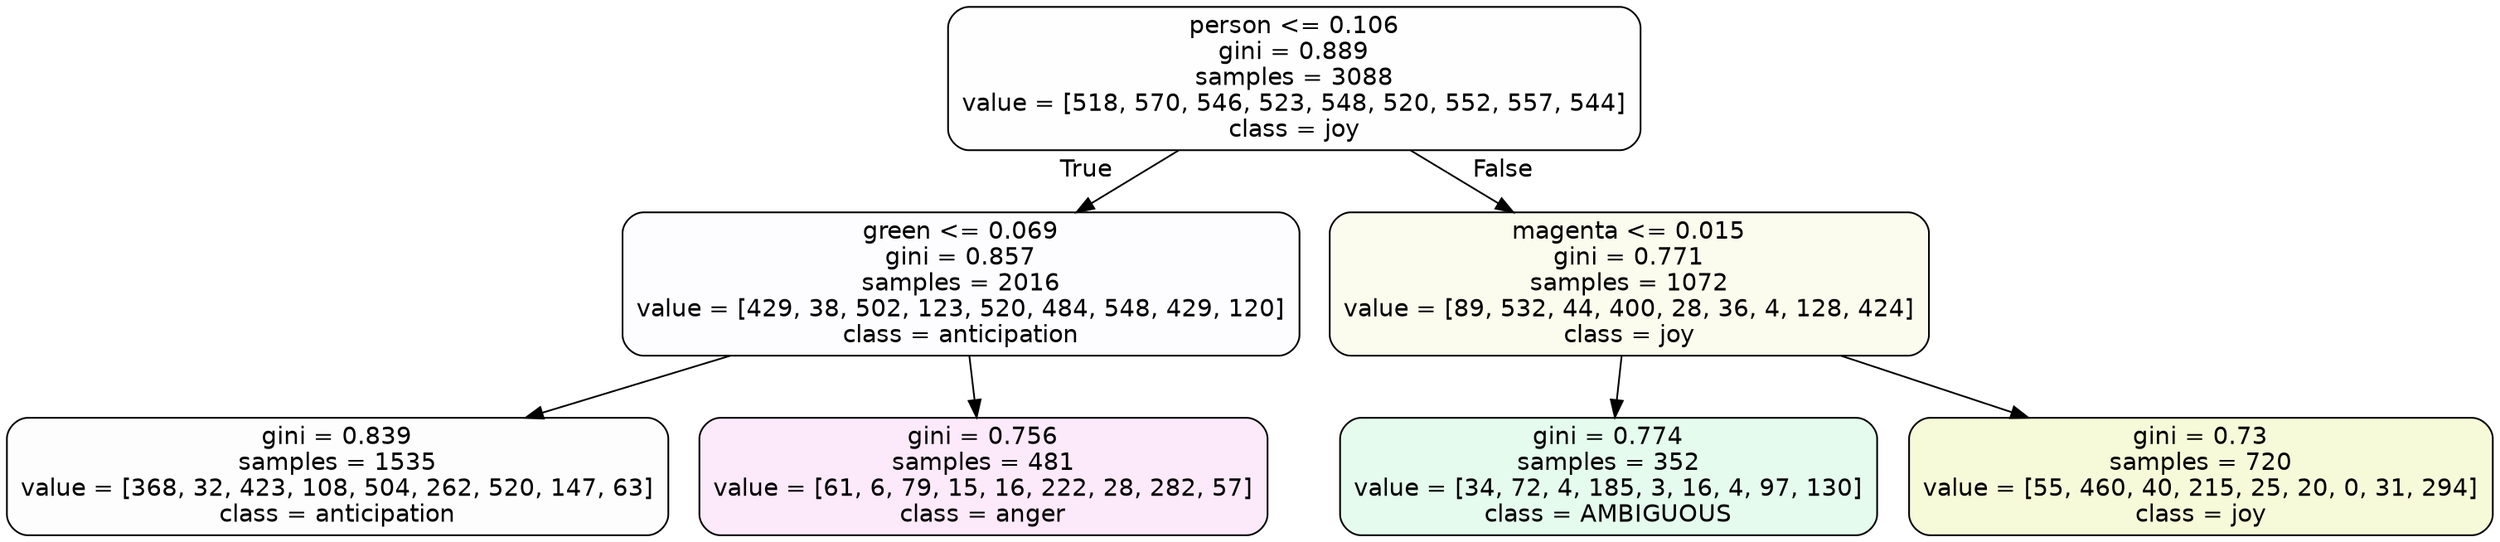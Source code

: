 digraph Tree {
node [shape=box, style="filled, rounded", color="black", fontname=helvetica] ;
edge [fontname=helvetica] ;
0 [label="person <= 0.106\ngini = 0.889\nsamples = 3088\nvalue = [518, 570, 546, 523, 548, 520, 552, 557, 544]\nclass = joy", fillcolor="#d7e53901"] ;
1 [label="green <= 0.069\ngini = 0.857\nsamples = 2016\nvalue = [429, 38, 502, 123, 520, 484, 548, 429, 120]\nclass = anticipation", fillcolor="#8139e503"] ;
0 -> 1 [labeldistance=2.5, labelangle=45, headlabel="True"] ;
2 [label="gini = 0.839\nsamples = 1535\nvalue = [368, 32, 423, 108, 504, 262, 520, 147, 63]\nclass = anticipation", fillcolor="#8139e502"] ;
1 -> 2 ;
3 [label="gini = 0.756\nsamples = 481\nvalue = [61, 6, 79, 15, 16, 222, 28, 282, 57]\nclass = anger", fillcolor="#e539d71c"] ;
1 -> 3 ;
4 [label="magenta <= 0.015\ngini = 0.771\nsamples = 1072\nvalue = [89, 532, 44, 400, 28, 36, 4, 128, 424]\nclass = joy", fillcolor="#d7e53916"] ;
0 -> 4 [labeldistance=2.5, labelangle=-45, headlabel="False"] ;
5 [label="gini = 0.774\nsamples = 352\nvalue = [34, 72, 4, 185, 3, 16, 4, 97, 130]\nclass = AMBIGUOUS", fillcolor="#39e58122"] ;
4 -> 5 ;
6 [label="gini = 0.73\nsamples = 720\nvalue = [55, 460, 40, 215, 25, 20, 0, 31, 294]\nclass = joy", fillcolor="#d7e53932"] ;
4 -> 6 ;
}